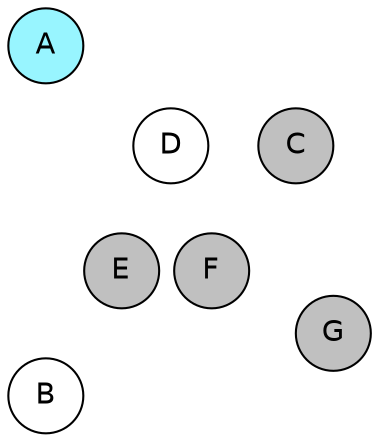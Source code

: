 
graph {

layout = circo;
mindist = .1

node [shape = circle, fontname = Helvetica, margin = 0, style = filled]
edge [style=invis]

subgraph 1 {
	E -- F -- F# -- G -- G# -- A -- A# -- B -- C -- C# -- D -- D# -- E
}

C [fillcolor = gray];
C# [fillcolor = white];
D [fillcolor = white];
D# [fillcolor = white];
E [fillcolor = gray];
F [fillcolor = gray];
F# [fillcolor = gray];
G [fillcolor = gray];
G# [fillcolor = white];
A [fillcolor = cadetblue1];
A# [fillcolor = white];
B [fillcolor = white];
}
